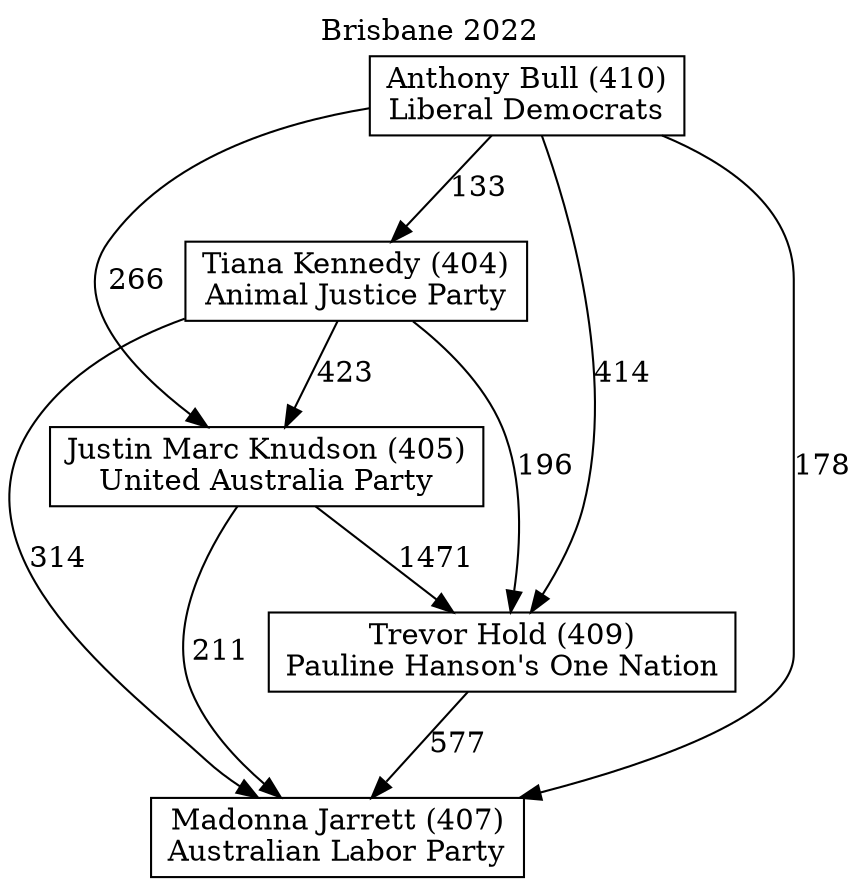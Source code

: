// House preference flow
digraph "Madonna Jarrett (407)_Brisbane_2022" {
	graph [label="Brisbane 2022" labelloc=t mclimit=10]
	node [shape=box]
	"Madonna Jarrett (407)" [label="Madonna Jarrett (407)
Australian Labor Party"]
	"Trevor Hold (409)" [label="Trevor Hold (409)
Pauline Hanson's One Nation"]
	"Justin Marc Knudson (405)" [label="Justin Marc Knudson (405)
United Australia Party"]
	"Tiana Kennedy (404)" [label="Tiana Kennedy (404)
Animal Justice Party"]
	"Anthony Bull (410)" [label="Anthony Bull (410)
Liberal Democrats"]
	"Trevor Hold (409)" -> "Madonna Jarrett (407)" [label=577]
	"Justin Marc Knudson (405)" -> "Trevor Hold (409)" [label=1471]
	"Tiana Kennedy (404)" -> "Justin Marc Knudson (405)" [label=423]
	"Anthony Bull (410)" -> "Tiana Kennedy (404)" [label=133]
	"Justin Marc Knudson (405)" -> "Madonna Jarrett (407)" [label=211]
	"Tiana Kennedy (404)" -> "Madonna Jarrett (407)" [label=314]
	"Anthony Bull (410)" -> "Madonna Jarrett (407)" [label=178]
	"Anthony Bull (410)" -> "Justin Marc Knudson (405)" [label=266]
	"Tiana Kennedy (404)" -> "Trevor Hold (409)" [label=196]
	"Anthony Bull (410)" -> "Trevor Hold (409)" [label=414]
}
